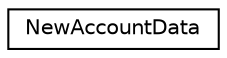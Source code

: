 digraph "Graphical Class Hierarchy"
{
  edge [fontname="Helvetica",fontsize="10",labelfontname="Helvetica",labelfontsize="10"];
  node [fontname="Helvetica",fontsize="10",shape=record];
  rankdir="LR";
  Node0 [label="NewAccountData",height=0.2,width=0.4,color="black", fillcolor="white", style="filled",URL="$struct_new_account_data.html"];
}

